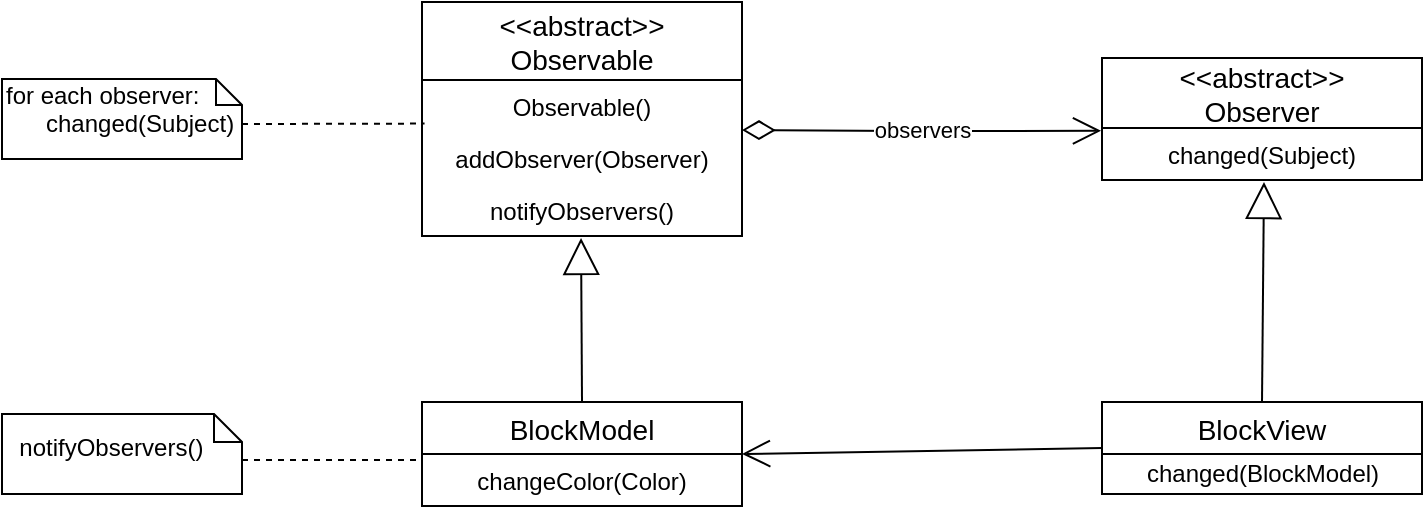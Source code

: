 <mxfile type="device" version="13.0.4"><diagram id="vCQGNzTyoAqLNlDybEp-" name="Page-1"><mxGraphModel grid="1" dx="1038" dy="573" gridSize="10" guides="1" tooltips="1" connect="1" arrows="1" fold="1" page="1" pageScale="1" pageWidth="827" pageHeight="1169" math="0" shadow="0"><root><mxCell id="0"/><mxCell id="1" parent="0"/><mxCell id="u1p2BWqsXgMtiU7elF6J-24" value="observers" parent="1" style="endArrow=open;html=1;endSize=12;startArrow=diamondThin;startSize=14;startFill=0;edgeStyle=orthogonalEdgeStyle;entryX=-0.003;entryY=0.054;entryDx=0;entryDy=0;entryPerimeter=0;" target="u1p2BWqsXgMtiU7elF6J-13" edge="1"><mxGeometry as="geometry" relative="1"><mxPoint as="sourcePoint" y="154" x="450"/><mxPoint as="targetPoint" y="239" x="580"/></mxGeometry></mxCell><mxCell id="u1p2BWqsXgMtiU7elF6J-25" value="" parent="u1p2BWqsXgMtiU7elF6J-24" vertex="1" style="resizable=0;html=1;align=left;verticalAlign=top;labelBackgroundColor=#ffffff;fontSize=10;" connectable="0"><mxGeometry as="geometry" x="-1" relative="1"/></mxCell><mxCell id="u1p2BWqsXgMtiU7elF6J-27" value="" parent="1" style="endArrow=block;endSize=16;endFill=0;html=1;exitX=0.5;exitY=0;exitDx=0;exitDy=0;" source="u1p2BWqsXgMtiU7elF6J-16" edge="1"><mxGeometry width="160" as="geometry" relative="1"><mxPoint as="sourcePoint" y="300" x="450"/><mxPoint as="targetPoint" y="180" x="711"/></mxGeometry></mxCell><mxCell id="u1p2BWqsXgMtiU7elF6J-28" value="" parent="1" style="endArrow=open;endFill=1;endSize=12;html=1;entryX=1;entryY=0.5;entryDx=0;entryDy=0;exitX=0;exitY=0.5;exitDx=0;exitDy=0;" target="u1p2BWqsXgMtiU7elF6J-20" source="u1p2BWqsXgMtiU7elF6J-16" edge="1"><mxGeometry width="160" as="geometry" relative="1"><mxPoint as="sourcePoint" y="300" x="450"/><mxPoint as="targetPoint" y="300" x="610"/></mxGeometry></mxCell><mxCell id="u1p2BWqsXgMtiU7elF6J-29" value="" parent="1" style="endArrow=block;endSize=16;endFill=0;html=1;exitX=0.5;exitY=0;exitDx=0;exitDy=0;entryX=0.497;entryY=1.038;entryDx=0;entryDy=0;entryPerimeter=0;" target="u1p2BWqsXgMtiU7elF6J-4" source="u1p2BWqsXgMtiU7elF6J-20" edge="1"><mxGeometry width="160" as="geometry" relative="1"><mxPoint as="sourcePoint" y="300" x="450"/><mxPoint as="targetPoint" y="300" x="610"/></mxGeometry></mxCell><mxCell id="u1p2BWqsXgMtiU7elF6J-30" value="for each observer:&lt;br&gt;&amp;nbsp; &amp;nbsp; &amp;nbsp; changed(Subject)" parent="1" vertex="1" style="shape=note;whiteSpace=wrap;html=1;size=13;verticalAlign=top;align=left;spacingTop=-6;"><mxGeometry width="120" height="40" as="geometry" y="128.5" x="80"/></mxCell><mxCell id="u1p2BWqsXgMtiU7elF6J-1" value="&lt;&lt;abstract&gt;&gt;&#10;Observable" parent="1" vertex="1" style="swimlane;fontStyle=0;childLayout=stackLayout;horizontal=1;startSize=39;horizontalStack=0;resizeParent=1;resizeParentMax=0;resizeLast=0;collapsible=1;marginBottom=0;align=center;fontSize=14;"><mxGeometry width="160" height="117" as="geometry" y="90" x="290"/></mxCell><mxCell id="u1p2BWqsXgMtiU7elF6J-2" value="Observable()" parent="u1p2BWqsXgMtiU7elF6J-1" vertex="1" style="text;strokeColor=none;fillColor=none;spacingLeft=4;spacingRight=4;overflow=hidden;rotatable=0;points=[[0,0.5],[1,0.5]];portConstraint=eastwest;fontSize=12;align=center;"><mxGeometry width="160" height="26" as="geometry" y="39"/></mxCell><mxCell id="u1p2BWqsXgMtiU7elF6J-3" value="addObserver(Observer)" parent="u1p2BWqsXgMtiU7elF6J-1" vertex="1" style="text;strokeColor=none;fillColor=none;spacingLeft=4;spacingRight=4;overflow=hidden;rotatable=0;points=[[0,0.5],[1,0.5]];portConstraint=eastwest;fontSize=12;align=center;"><mxGeometry width="160" height="26" as="geometry" y="65"/></mxCell><mxCell id="u1p2BWqsXgMtiU7elF6J-4" value="notifyObservers()" parent="u1p2BWqsXgMtiU7elF6J-1" vertex="1" style="text;strokeColor=none;fillColor=none;spacingLeft=4;spacingRight=4;overflow=hidden;rotatable=0;points=[[0,0.5],[1,0.5]];portConstraint=eastwest;fontSize=12;align=center;"><mxGeometry width="160" height="26" as="geometry" y="91"/></mxCell><mxCell id="u1p2BWqsXgMtiU7elF6J-12" value="&lt;&lt;abstract&gt;&gt;&#10;Observer" parent="1" vertex="1" style="swimlane;fontStyle=0;childLayout=stackLayout;horizontal=1;startSize=35;horizontalStack=0;resizeParent=1;resizeParentMax=0;resizeLast=0;collapsible=1;marginBottom=0;align=center;fontSize=14;"><mxGeometry width="160" height="61" as="geometry" y="118" x="630"/></mxCell><mxCell id="u1p2BWqsXgMtiU7elF6J-13" value="changed(Subject)" parent="u1p2BWqsXgMtiU7elF6J-12" vertex="1" style="text;strokeColor=none;fillColor=none;spacingLeft=4;spacingRight=4;overflow=hidden;rotatable=0;points=[[0,0.5],[1,0.5]];portConstraint=eastwest;fontSize=12;align=center;"><mxGeometry width="160" height="26" as="geometry" y="35"/></mxCell><mxCell id="u1p2BWqsXgMtiU7elF6J-20" value="BlockModel" parent="1" vertex="1" style="swimlane;fontStyle=0;childLayout=stackLayout;horizontal=1;startSize=26;horizontalStack=0;resizeParent=1;resizeParentMax=0;resizeLast=0;collapsible=1;marginBottom=0;align=center;fontSize=14;"><mxGeometry width="160" height="52" as="geometry" y="290" x="290"/></mxCell><mxCell id="u1p2BWqsXgMtiU7elF6J-21" value="changeColor(Color)" parent="u1p2BWqsXgMtiU7elF6J-20" vertex="1" style="text;strokeColor=none;fillColor=none;spacingLeft=4;spacingRight=4;overflow=hidden;rotatable=0;points=[[0,0.5],[1,0.5]];portConstraint=eastwest;fontSize=12;align=center;"><mxGeometry width="160" height="26" as="geometry" y="26"/></mxCell><mxCell id="u1p2BWqsXgMtiU7elF6J-16" value="BlockView" parent="1" vertex="1" style="swimlane;fontStyle=0;childLayout=stackLayout;horizontal=1;startSize=26;horizontalStack=0;resizeParent=1;resizeParentMax=0;resizeLast=0;collapsible=1;marginBottom=0;align=center;fontSize=14;"><mxGeometry width="160" height="46" as="geometry" y="290" x="630"/></mxCell><mxCell id="u1p2BWqsXgMtiU7elF6J-35" value="changed(BlockModel)" parent="u1p2BWqsXgMtiU7elF6J-16" vertex="1" style="text;html=1;align=center;verticalAlign=middle;resizable=0;points=[];autosize=1;"><mxGeometry width="160" height="20" as="geometry" y="26"/></mxCell><mxCell id="u1p2BWqsXgMtiU7elF6J-32" value="" parent="1" style="endArrow=none;dashed=1;html=1;entryX=0.008;entryY=-0.162;entryDx=0;entryDy=0;entryPerimeter=0;" target="u1p2BWqsXgMtiU7elF6J-3" edge="1"><mxGeometry width="50" height="50" as="geometry" relative="1"><mxPoint as="sourcePoint" y="151" x="200"/><mxPoint as="targetPoint" y="260" x="440"/></mxGeometry></mxCell><mxCell id="u1p2BWqsXgMtiU7elF6J-33" value="&amp;nbsp; notifyObservers()" parent="1" vertex="1" style="shape=note;whiteSpace=wrap;html=1;size=14;verticalAlign=middle;align=left;spacingTop=-6;"><mxGeometry width="120" height="40" as="geometry" y="296" x="80"/></mxCell><mxCell id="u1p2BWqsXgMtiU7elF6J-34" value="" parent="1" style="endArrow=none;dashed=1;html=1;" edge="1"><mxGeometry width="50" height="50" as="geometry" relative="1"><mxPoint as="sourcePoint" y="319" x="200"/><mxPoint as="targetPoint" y="319" x="289"/></mxGeometry></mxCell></root></mxGraphModel></diagram></mxfile>